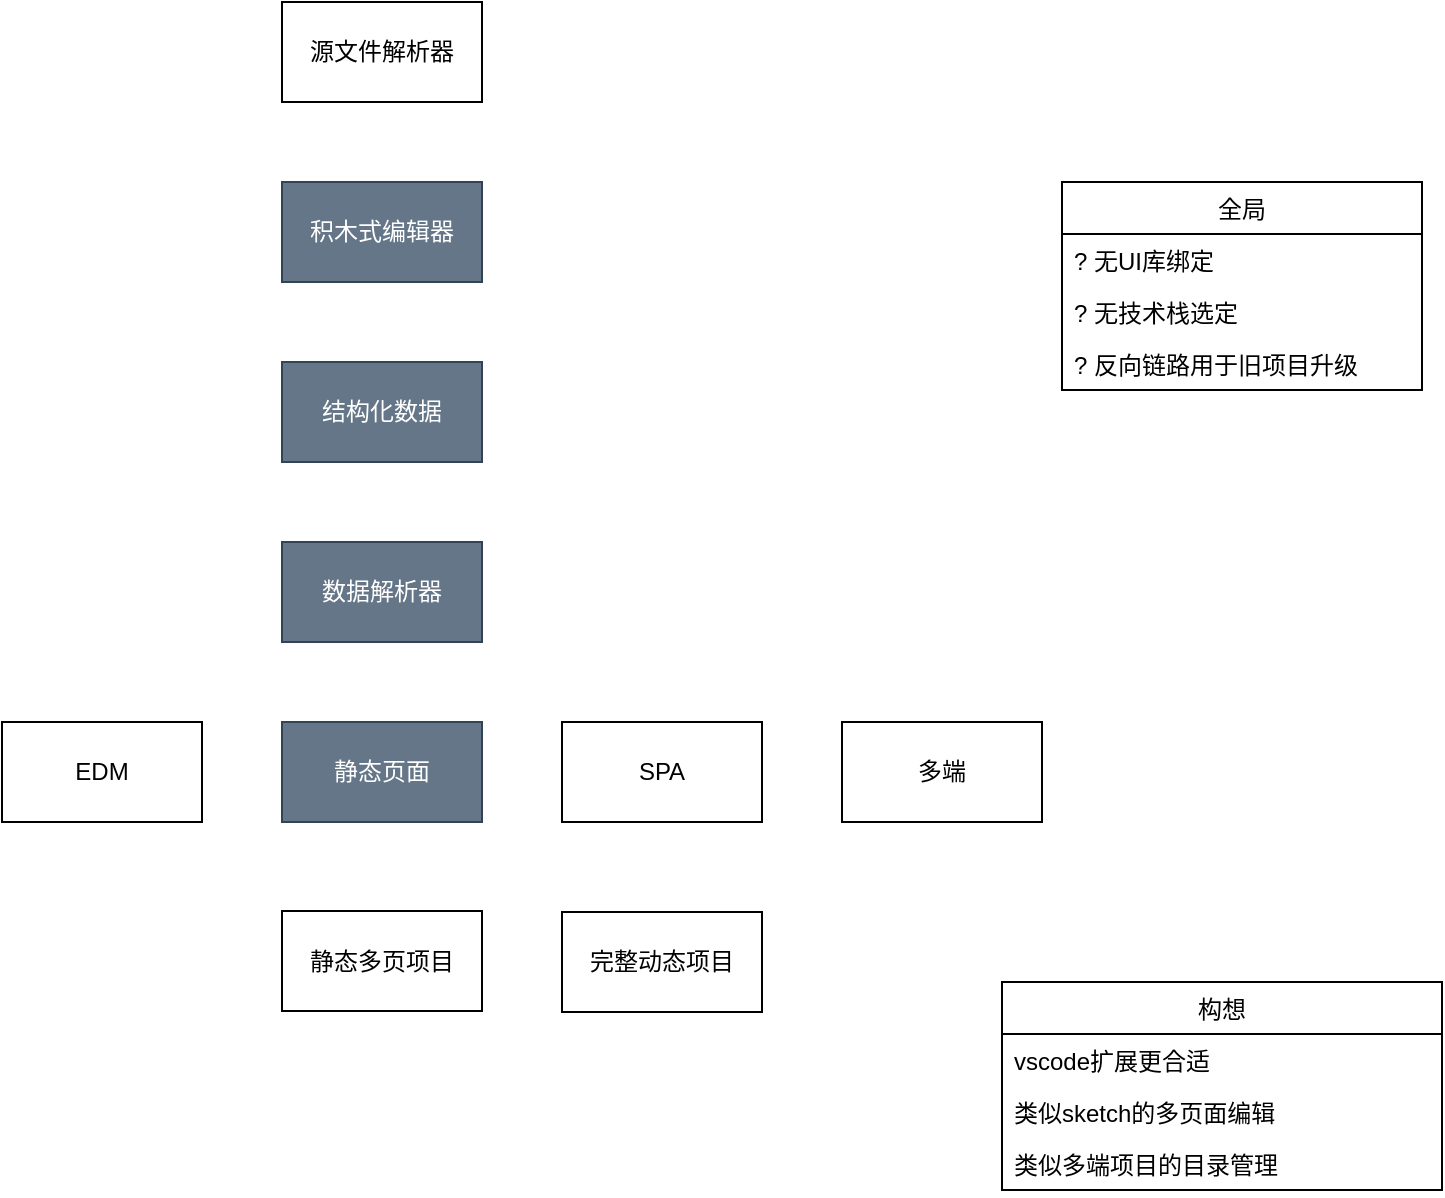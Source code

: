<mxfile version="13.6.5">
    <diagram id="6hGFLwfOUW9BJ-s0fimq" name="Page-1">
        <mxGraphModel dx="840" dy="802" grid="1" gridSize="10" guides="1" tooltips="1" connect="1" arrows="1" fold="1" page="1" pageScale="1" pageWidth="827" pageHeight="1169" math="0" shadow="0">
            <root>
                <mxCell id="0"/>
                <mxCell id="1" parent="0"/>
                <mxCell id="2" value="结构化数据" style="rounded=0;whiteSpace=wrap;html=1;sketch=0;fillColor=#647687;strokeColor=#314354;fontColor=#ffffff;" parent="1" vertex="1">
                    <mxGeometry x="190" y="460" width="100" height="50" as="geometry"/>
                </mxCell>
                <mxCell id="7" value="积木式编辑器" style="rounded=0;whiteSpace=wrap;html=1;fillColor=#647687;strokeColor=#314354;fontColor=#ffffff;" vertex="1" parent="1">
                    <mxGeometry x="190" y="370" width="100" height="50" as="geometry"/>
                </mxCell>
                <mxCell id="8" value="数据解析器" style="rounded=0;whiteSpace=wrap;html=1;fillColor=#647687;strokeColor=#314354;fontColor=#ffffff;" vertex="1" parent="1">
                    <mxGeometry x="190" y="550" width="100" height="50" as="geometry"/>
                </mxCell>
                <mxCell id="9" value="EDM" style="rounded=0;whiteSpace=wrap;html=1;" vertex="1" parent="1">
                    <mxGeometry x="50" y="640" width="100" height="50" as="geometry"/>
                </mxCell>
                <mxCell id="10" value="静态页面" style="rounded=0;whiteSpace=wrap;html=1;fillColor=#647687;strokeColor=#314354;fontColor=#ffffff;" vertex="1" parent="1">
                    <mxGeometry x="190" y="640" width="100" height="50" as="geometry"/>
                </mxCell>
                <mxCell id="11" value="SPA" style="rounded=0;whiteSpace=wrap;html=1;" vertex="1" parent="1">
                    <mxGeometry x="330" y="640" width="100" height="50" as="geometry"/>
                </mxCell>
                <mxCell id="12" value="静态多页项目" style="rounded=0;whiteSpace=wrap;html=1;" vertex="1" parent="1">
                    <mxGeometry x="190" y="734.5" width="100" height="50" as="geometry"/>
                </mxCell>
                <mxCell id="13" value="完整动态项目" style="rounded=0;whiteSpace=wrap;html=1;" vertex="1" parent="1">
                    <mxGeometry x="330" y="735" width="100" height="50" as="geometry"/>
                </mxCell>
                <mxCell id="14" value="源文件解析器" style="rounded=0;whiteSpace=wrap;html=1;" vertex="1" parent="1">
                    <mxGeometry x="190" y="280" width="100" height="50" as="geometry"/>
                </mxCell>
                <mxCell id="16" value="全局" style="swimlane;fontStyle=0;childLayout=stackLayout;horizontal=1;startSize=26;horizontalStack=0;resizeParent=1;resizeParentMax=0;resizeLast=0;collapsible=1;marginBottom=0;rounded=0;sketch=0;" vertex="1" parent="1">
                    <mxGeometry x="580" y="370" width="180" height="104" as="geometry">
                        <mxRectangle x="580" y="370" width="90" height="26" as="alternateBounds"/>
                    </mxGeometry>
                </mxCell>
                <mxCell id="17" value="? 无UI库绑定" style="text;strokeColor=none;fillColor=none;align=left;verticalAlign=top;spacingLeft=4;spacingRight=4;overflow=hidden;rotatable=0;points=[[0,0.5],[1,0.5]];portConstraint=eastwest;" vertex="1" parent="16">
                    <mxGeometry y="26" width="180" height="26" as="geometry"/>
                </mxCell>
                <mxCell id="18" value="? 无技术栈选定" style="text;strokeColor=none;fillColor=none;align=left;verticalAlign=top;spacingLeft=4;spacingRight=4;overflow=hidden;rotatable=0;points=[[0,0.5],[1,0.5]];portConstraint=eastwest;" vertex="1" parent="16">
                    <mxGeometry y="52" width="180" height="26" as="geometry"/>
                </mxCell>
                <mxCell id="19" value="? 反向链路用于旧项目升级" style="text;strokeColor=none;fillColor=none;align=left;verticalAlign=top;spacingLeft=4;spacingRight=4;overflow=hidden;rotatable=0;points=[[0,0.5],[1,0.5]];portConstraint=eastwest;" vertex="1" parent="16">
                    <mxGeometry y="78" width="180" height="26" as="geometry"/>
                </mxCell>
                <mxCell id="20" value="多端" style="rounded=0;whiteSpace=wrap;html=1;" vertex="1" parent="1">
                    <mxGeometry x="470" y="640" width="100" height="50" as="geometry"/>
                </mxCell>
                <mxCell id="21" value="构想" style="swimlane;fontStyle=0;childLayout=stackLayout;horizontal=1;startSize=26;fillColor=none;horizontalStack=0;resizeParent=1;resizeParentMax=0;resizeLast=0;collapsible=1;marginBottom=0;rounded=0;sketch=0;" vertex="1" parent="1">
                    <mxGeometry x="550" y="770" width="220" height="104" as="geometry"/>
                </mxCell>
                <mxCell id="22" value="vscode扩展更合适" style="text;strokeColor=none;fillColor=none;align=left;verticalAlign=top;spacingLeft=4;spacingRight=4;overflow=hidden;rotatable=0;points=[[0,0.5],[1,0.5]];portConstraint=eastwest;" vertex="1" parent="21">
                    <mxGeometry y="26" width="220" height="26" as="geometry"/>
                </mxCell>
                <mxCell id="23" value="类似sketch的多页面编辑" style="text;strokeColor=none;fillColor=none;align=left;verticalAlign=top;spacingLeft=4;spacingRight=4;overflow=hidden;rotatable=0;points=[[0,0.5],[1,0.5]];portConstraint=eastwest;" vertex="1" parent="21">
                    <mxGeometry y="52" width="220" height="26" as="geometry"/>
                </mxCell>
                <mxCell id="24" value="类似多端项目的目录管理" style="text;strokeColor=none;fillColor=none;align=left;verticalAlign=top;spacingLeft=4;spacingRight=4;overflow=hidden;rotatable=0;points=[[0,0.5],[1,0.5]];portConstraint=eastwest;" vertex="1" parent="21">
                    <mxGeometry y="78" width="220" height="26" as="geometry"/>
                </mxCell>
            </root>
        </mxGraphModel>
    </diagram>
</mxfile>